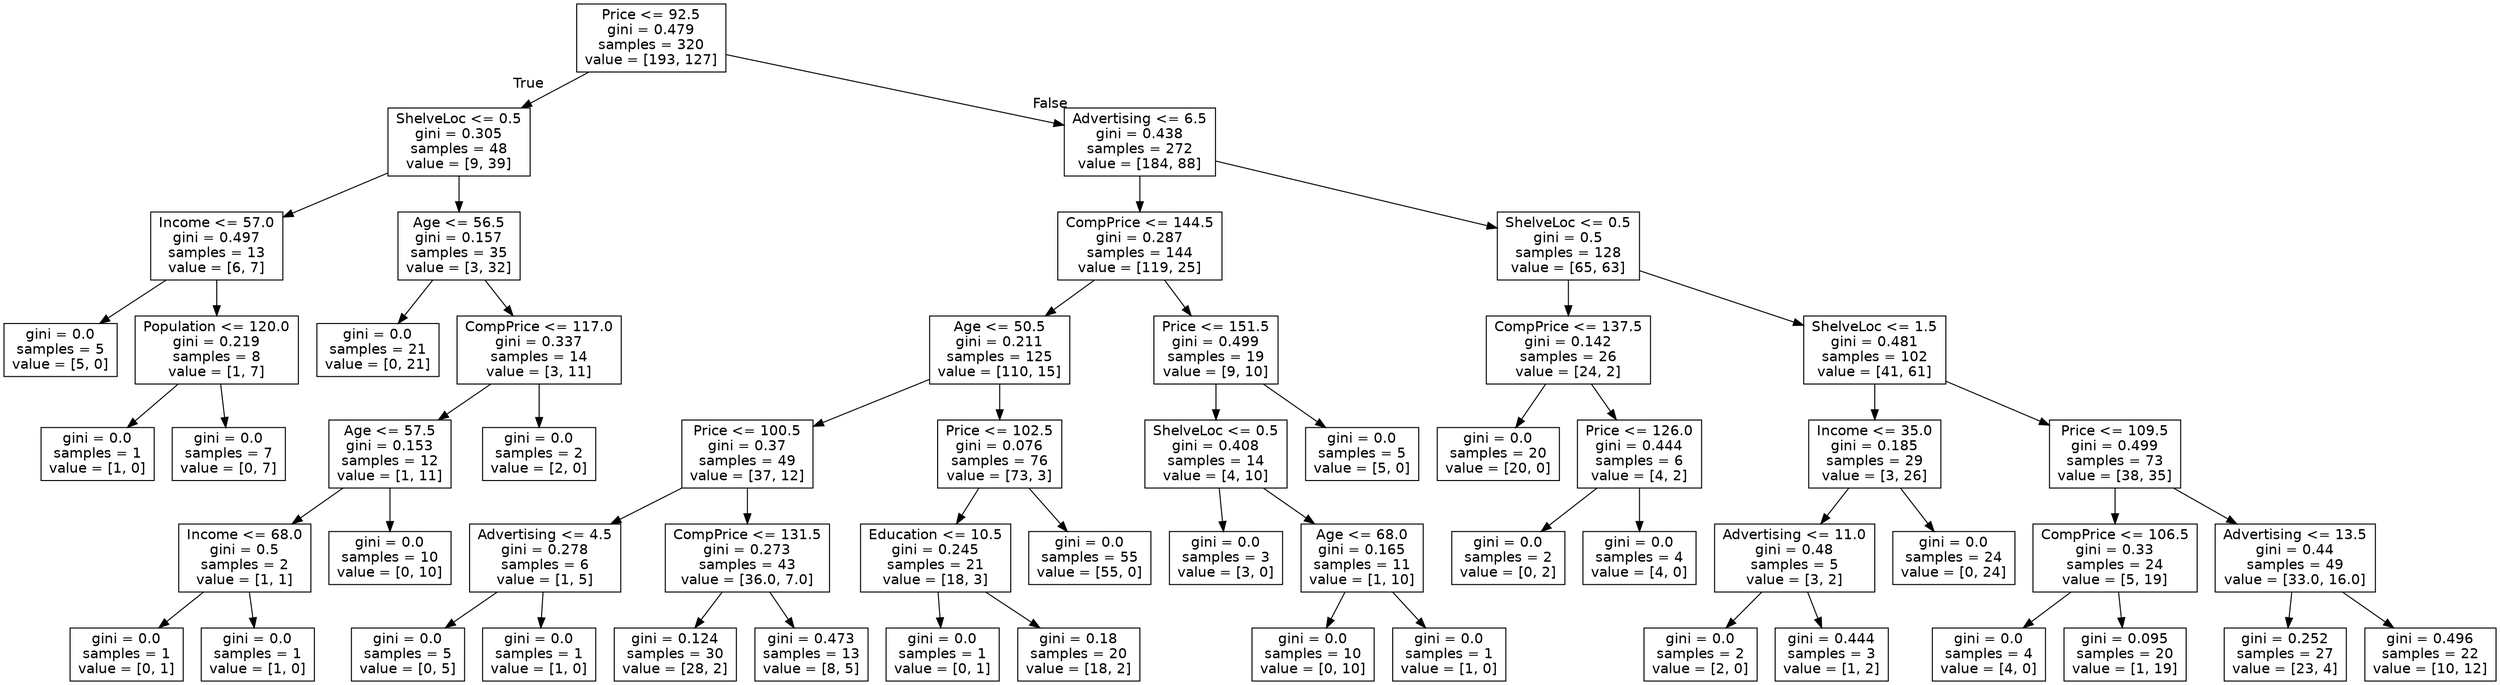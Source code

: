 digraph Tree {
node [shape=box, fontname="helvetica"] ;
edge [fontname="helvetica"] ;
0 [label="Price <= 92.5\ngini = 0.479\nsamples = 320\nvalue = [193, 127]"] ;
1 [label="ShelveLoc <= 0.5\ngini = 0.305\nsamples = 48\nvalue = [9, 39]"] ;
0 -> 1 [labeldistance=2.5, labelangle=45, headlabel="True"] ;
2 [label="Income <= 57.0\ngini = 0.497\nsamples = 13\nvalue = [6, 7]"] ;
1 -> 2 ;
3 [label="gini = 0.0\nsamples = 5\nvalue = [5, 0]"] ;
2 -> 3 ;
4 [label="Population <= 120.0\ngini = 0.219\nsamples = 8\nvalue = [1, 7]"] ;
2 -> 4 ;
5 [label="gini = 0.0\nsamples = 1\nvalue = [1, 0]"] ;
4 -> 5 ;
6 [label="gini = 0.0\nsamples = 7\nvalue = [0, 7]"] ;
4 -> 6 ;
7 [label="Age <= 56.5\ngini = 0.157\nsamples = 35\nvalue = [3, 32]"] ;
1 -> 7 ;
8 [label="gini = 0.0\nsamples = 21\nvalue = [0, 21]"] ;
7 -> 8 ;
9 [label="CompPrice <= 117.0\ngini = 0.337\nsamples = 14\nvalue = [3, 11]"] ;
7 -> 9 ;
10 [label="Age <= 57.5\ngini = 0.153\nsamples = 12\nvalue = [1, 11]"] ;
9 -> 10 ;
11 [label="Income <= 68.0\ngini = 0.5\nsamples = 2\nvalue = [1, 1]"] ;
10 -> 11 ;
12 [label="gini = 0.0\nsamples = 1\nvalue = [0, 1]"] ;
11 -> 12 ;
13 [label="gini = 0.0\nsamples = 1\nvalue = [1, 0]"] ;
11 -> 13 ;
14 [label="gini = 0.0\nsamples = 10\nvalue = [0, 10]"] ;
10 -> 14 ;
15 [label="gini = 0.0\nsamples = 2\nvalue = [2, 0]"] ;
9 -> 15 ;
16 [label="Advertising <= 6.5\ngini = 0.438\nsamples = 272\nvalue = [184, 88]"] ;
0 -> 16 [labeldistance=2.5, labelangle=-45, headlabel="False"] ;
17 [label="CompPrice <= 144.5\ngini = 0.287\nsamples = 144\nvalue = [119, 25]"] ;
16 -> 17 ;
18 [label="Age <= 50.5\ngini = 0.211\nsamples = 125\nvalue = [110, 15]"] ;
17 -> 18 ;
19 [label="Price <= 100.5\ngini = 0.37\nsamples = 49\nvalue = [37, 12]"] ;
18 -> 19 ;
20 [label="Advertising <= 4.5\ngini = 0.278\nsamples = 6\nvalue = [1, 5]"] ;
19 -> 20 ;
21 [label="gini = 0.0\nsamples = 5\nvalue = [0, 5]"] ;
20 -> 21 ;
22 [label="gini = 0.0\nsamples = 1\nvalue = [1, 0]"] ;
20 -> 22 ;
23 [label="CompPrice <= 131.5\ngini = 0.273\nsamples = 43\nvalue = [36.0, 7.0]"] ;
19 -> 23 ;
24 [label="gini = 0.124\nsamples = 30\nvalue = [28, 2]"] ;
23 -> 24 ;
25 [label="gini = 0.473\nsamples = 13\nvalue = [8, 5]"] ;
23 -> 25 ;
26 [label="Price <= 102.5\ngini = 0.076\nsamples = 76\nvalue = [73, 3]"] ;
18 -> 26 ;
27 [label="Education <= 10.5\ngini = 0.245\nsamples = 21\nvalue = [18, 3]"] ;
26 -> 27 ;
28 [label="gini = 0.0\nsamples = 1\nvalue = [0, 1]"] ;
27 -> 28 ;
29 [label="gini = 0.18\nsamples = 20\nvalue = [18, 2]"] ;
27 -> 29 ;
30 [label="gini = 0.0\nsamples = 55\nvalue = [55, 0]"] ;
26 -> 30 ;
31 [label="Price <= 151.5\ngini = 0.499\nsamples = 19\nvalue = [9, 10]"] ;
17 -> 31 ;
32 [label="ShelveLoc <= 0.5\ngini = 0.408\nsamples = 14\nvalue = [4, 10]"] ;
31 -> 32 ;
33 [label="gini = 0.0\nsamples = 3\nvalue = [3, 0]"] ;
32 -> 33 ;
34 [label="Age <= 68.0\ngini = 0.165\nsamples = 11\nvalue = [1, 10]"] ;
32 -> 34 ;
35 [label="gini = 0.0\nsamples = 10\nvalue = [0, 10]"] ;
34 -> 35 ;
36 [label="gini = 0.0\nsamples = 1\nvalue = [1, 0]"] ;
34 -> 36 ;
37 [label="gini = 0.0\nsamples = 5\nvalue = [5, 0]"] ;
31 -> 37 ;
38 [label="ShelveLoc <= 0.5\ngini = 0.5\nsamples = 128\nvalue = [65, 63]"] ;
16 -> 38 ;
39 [label="CompPrice <= 137.5\ngini = 0.142\nsamples = 26\nvalue = [24, 2]"] ;
38 -> 39 ;
40 [label="gini = 0.0\nsamples = 20\nvalue = [20, 0]"] ;
39 -> 40 ;
41 [label="Price <= 126.0\ngini = 0.444\nsamples = 6\nvalue = [4, 2]"] ;
39 -> 41 ;
42 [label="gini = 0.0\nsamples = 2\nvalue = [0, 2]"] ;
41 -> 42 ;
43 [label="gini = 0.0\nsamples = 4\nvalue = [4, 0]"] ;
41 -> 43 ;
44 [label="ShelveLoc <= 1.5\ngini = 0.481\nsamples = 102\nvalue = [41, 61]"] ;
38 -> 44 ;
45 [label="Income <= 35.0\ngini = 0.185\nsamples = 29\nvalue = [3, 26]"] ;
44 -> 45 ;
46 [label="Advertising <= 11.0\ngini = 0.48\nsamples = 5\nvalue = [3, 2]"] ;
45 -> 46 ;
47 [label="gini = 0.0\nsamples = 2\nvalue = [2, 0]"] ;
46 -> 47 ;
48 [label="gini = 0.444\nsamples = 3\nvalue = [1, 2]"] ;
46 -> 48 ;
49 [label="gini = 0.0\nsamples = 24\nvalue = [0, 24]"] ;
45 -> 49 ;
50 [label="Price <= 109.5\ngini = 0.499\nsamples = 73\nvalue = [38, 35]"] ;
44 -> 50 ;
51 [label="CompPrice <= 106.5\ngini = 0.33\nsamples = 24\nvalue = [5, 19]"] ;
50 -> 51 ;
52 [label="gini = 0.0\nsamples = 4\nvalue = [4, 0]"] ;
51 -> 52 ;
53 [label="gini = 0.095\nsamples = 20\nvalue = [1, 19]"] ;
51 -> 53 ;
54 [label="Advertising <= 13.5\ngini = 0.44\nsamples = 49\nvalue = [33.0, 16.0]"] ;
50 -> 54 ;
55 [label="gini = 0.252\nsamples = 27\nvalue = [23, 4]"] ;
54 -> 55 ;
56 [label="gini = 0.496\nsamples = 22\nvalue = [10, 12]"] ;
54 -> 56 ;
}